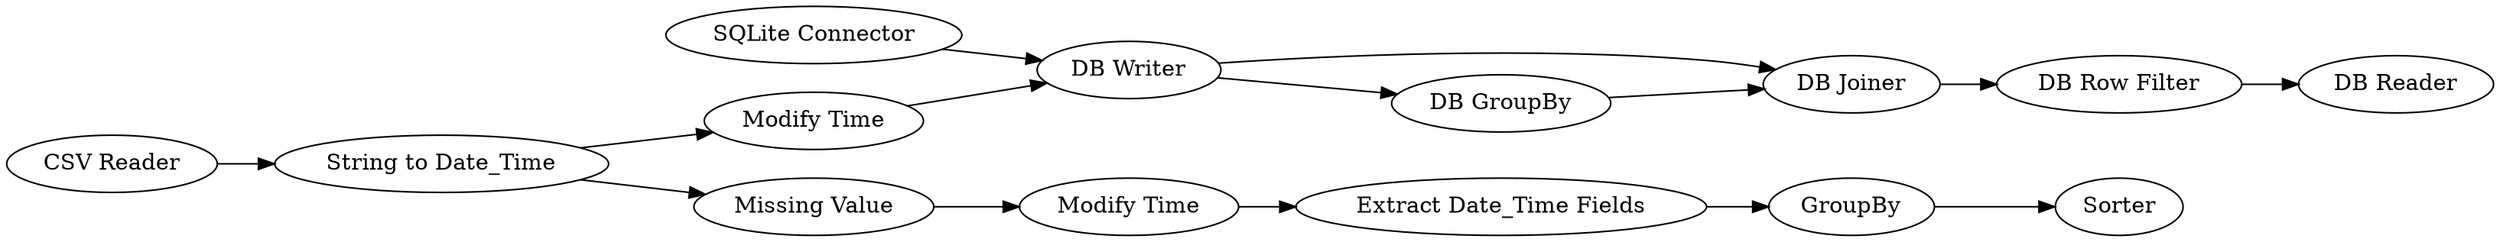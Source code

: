 digraph {
	16 [label="String to Date_Time"]
	36 [label="Modify Time"]
	38 [label=GroupBy]
	39 [label=Sorter]
	40 [label="Missing Value"]
	41 [label="CSV Reader"]
	42 [label="Extract Date_Time Fields"]
	43 [label="DB Joiner"]
	44 [label="DB Row Filter"]
	45 [label="DB Reader"]
	47 [label="SQLite Connector"]
	48 [label="DB Writer"]
	49 [label="DB GroupBy"]
	50 [label="Modify Time"]
	16 -> 50
	16 -> 40
	36 -> 42
	38 -> 39
	40 -> 36
	41 -> 16
	42 -> 38
	43 -> 44
	44 -> 45
	47 -> 48
	48 -> 49
	48 -> 43
	49 -> 43
	50 -> 48
	rankdir=LR
}
